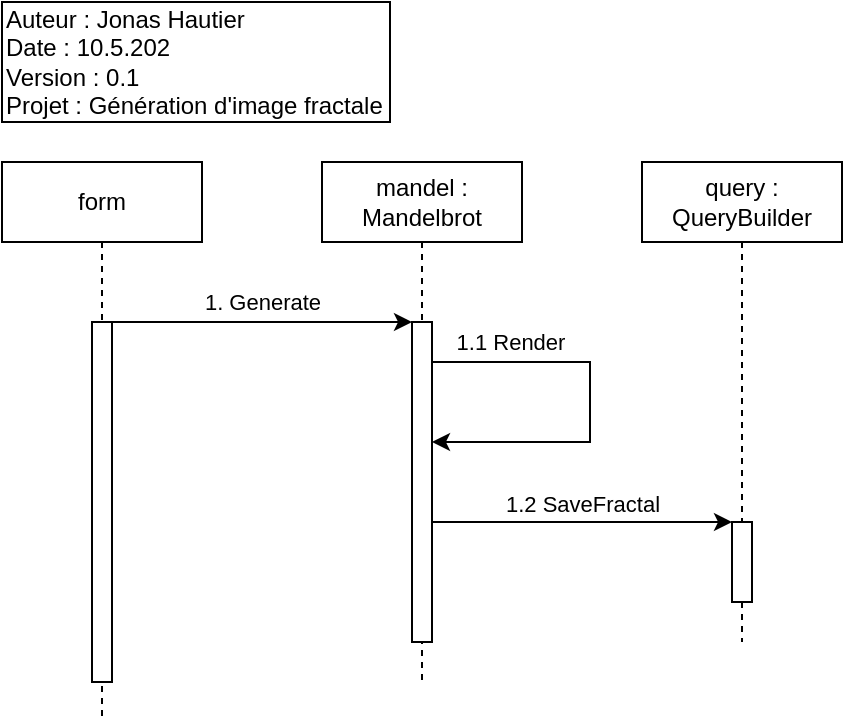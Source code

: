 <mxfile version="14.6.11" type="device"><diagram id="apOEYxo_4-IaqjcWSSEV" name="Page-1"><mxGraphModel dx="3076" dy="735" grid="1" gridSize="10" guides="1" tooltips="1" connect="1" arrows="1" fold="1" page="1" pageScale="1" pageWidth="827" pageHeight="1169" math="0" shadow="0"><root><mxCell id="0"/><mxCell id="1" parent="0"/><mxCell id="w7oeeo8M5ZjjfpGjlis5-25" value="&lt;div&gt;Auteur : Jonas Hautier&lt;/div&gt;&lt;div&gt;Date : 04.5.202&lt;/div&gt;&lt;div&gt;Version : 1&lt;/div&gt;&lt;div&gt;Projet :&amp;nbsp;Génération d'image fractale&lt;br&gt;&lt;/div&gt;" style="rounded=0;whiteSpace=wrap;html=1;align=left;" parent="1" vertex="1"><mxGeometry x="-1654" width="194" height="60" as="geometry"/></mxCell><mxCell id="w7oeeo8M5ZjjfpGjlis5-35" value="&lt;div&gt;Auteur : Jonas Hautier&lt;/div&gt;&lt;div&gt;Date : 10.5.202&lt;/div&gt;&lt;div&gt;Version : 0.1&lt;/div&gt;&lt;div&gt;Projet :&amp;nbsp;Génération d'image fractale&lt;br&gt;&lt;/div&gt;" style="rounded=0;whiteSpace=wrap;html=1;align=left;" parent="1" vertex="1"><mxGeometry x="-1654" width="194" height="60" as="geometry"/></mxCell><mxCell id="OIjfXwDy15ERv5YybWed-27" value="form" style="shape=umlLifeline;perimeter=lifelinePerimeter;whiteSpace=wrap;html=1;container=1;collapsible=0;recursiveResize=0;outlineConnect=0;" parent="1" vertex="1"><mxGeometry x="-1654" y="80" width="100" height="280" as="geometry"/></mxCell><mxCell id="OIjfXwDy15ERv5YybWed-28" value="" style="html=1;points=[];perimeter=orthogonalPerimeter;" parent="OIjfXwDy15ERv5YybWed-27" vertex="1"><mxGeometry x="45" y="80" width="10" height="180" as="geometry"/></mxCell><mxCell id="OIjfXwDy15ERv5YybWed-29" value="mandel : Mandelbrot" style="shape=umlLifeline;perimeter=lifelinePerimeter;whiteSpace=wrap;html=1;container=1;collapsible=0;recursiveResize=0;outlineConnect=0;" parent="1" vertex="1"><mxGeometry x="-1494" y="80" width="100" height="260" as="geometry"/></mxCell><mxCell id="OIjfXwDy15ERv5YybWed-30" value="" style="html=1;points=[];perimeter=orthogonalPerimeter;" parent="OIjfXwDy15ERv5YybWed-29" vertex="1"><mxGeometry x="45" y="80" width="10" height="160" as="geometry"/></mxCell><mxCell id="OIjfXwDy15ERv5YybWed-35" value="1.1 Render" style="edgeStyle=orthogonalEdgeStyle;rounded=0;orthogonalLoop=1;jettySize=auto;html=1;" parent="OIjfXwDy15ERv5YybWed-29" source="OIjfXwDy15ERv5YybWed-30" target="OIjfXwDy15ERv5YybWed-30" edge="1"><mxGeometry x="-0.606" y="10" relative="1" as="geometry"><mxPoint x="205" y="100" as="targetPoint"/><Array as="points"><mxPoint x="134" y="100"/><mxPoint x="134" y="140"/></Array><mxPoint as="offset"/></mxGeometry></mxCell><mxCell id="OIjfXwDy15ERv5YybWed-32" value="1. Generate" style="edgeStyle=orthogonalEdgeStyle;rounded=0;orthogonalLoop=1;jettySize=auto;html=1;" parent="1" source="OIjfXwDy15ERv5YybWed-28" target="OIjfXwDy15ERv5YybWed-30" edge="1"><mxGeometry y="10" relative="1" as="geometry"><mxPoint x="-1494" y="160" as="targetPoint"/><Array as="points"><mxPoint x="-1564" y="160"/><mxPoint x="-1564" y="160"/></Array><mxPoint as="offset"/></mxGeometry></mxCell><mxCell id="OIjfXwDy15ERv5YybWed-37" value="query : QueryBuilder" style="shape=umlLifeline;perimeter=lifelinePerimeter;whiteSpace=wrap;html=1;container=1;collapsible=0;recursiveResize=0;outlineConnect=0;" parent="1" vertex="1"><mxGeometry x="-1334" y="80" width="100" height="240" as="geometry"/></mxCell><mxCell id="OIjfXwDy15ERv5YybWed-38" value="" style="html=1;points=[];perimeter=orthogonalPerimeter;" parent="OIjfXwDy15ERv5YybWed-37" vertex="1"><mxGeometry x="45" y="180" width="10" height="40" as="geometry"/></mxCell><mxCell id="OIjfXwDy15ERv5YybWed-39" value="1.2 SaveFractal" style="html=1;verticalAlign=bottom;endArrow=classic;endFill=1;" parent="1" source="OIjfXwDy15ERv5YybWed-30" target="OIjfXwDy15ERv5YybWed-38" edge="1"><mxGeometry relative="1" as="geometry"><mxPoint x="-1384" y="300" as="sourcePoint"/><mxPoint x="-1204" y="240" as="targetPoint"/><Array as="points"/></mxGeometry></mxCell></root></mxGraphModel></diagram></mxfile>